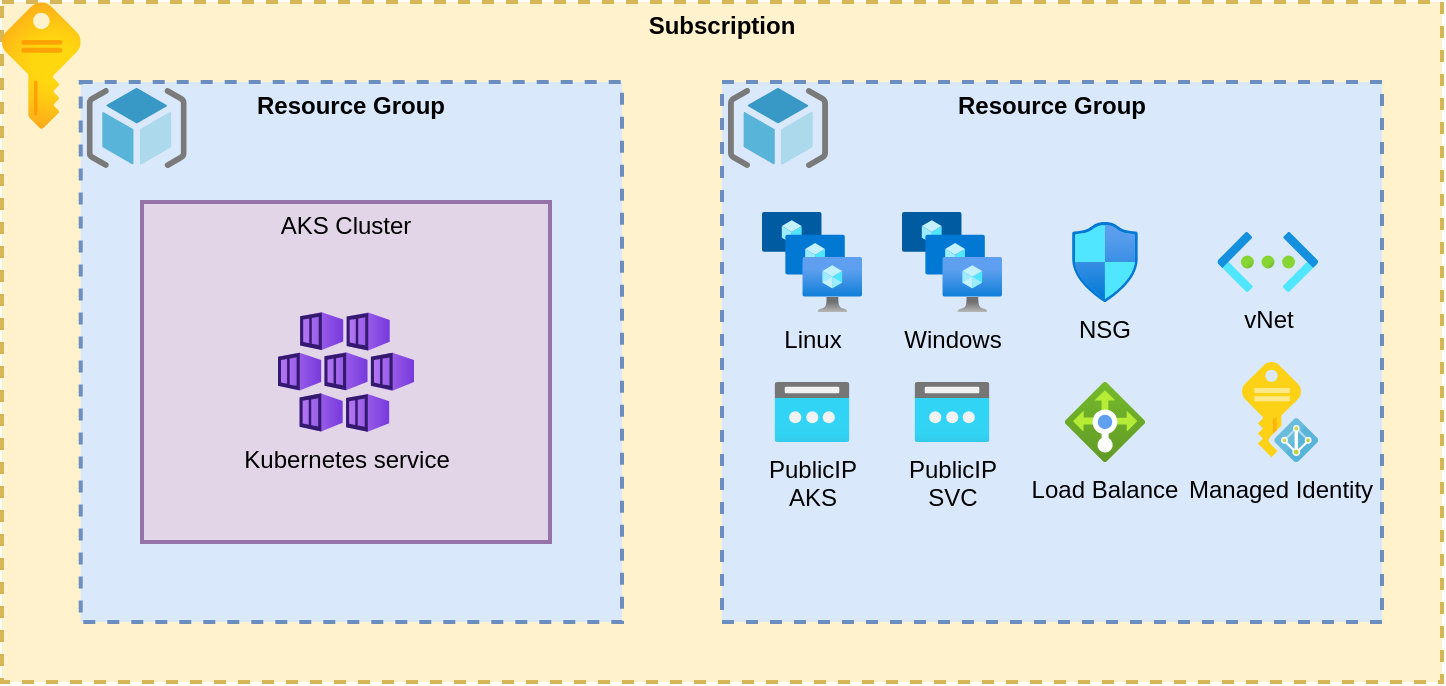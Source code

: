 <mxfile version="20.6.0" type="device"><diagram id="lP6kUkbnuCLuj8rxc4bE" name="Page-1"><mxGraphModel dx="1422" dy="820" grid="1" gridSize="10" guides="1" tooltips="1" connect="1" arrows="1" fold="1" page="1" pageScale="1" pageWidth="850" pageHeight="1100" math="0" shadow="0"><root><mxCell id="0"/><mxCell id="1" parent="0"/><mxCell id="KOpX81_iWJm6GMBUcepZ-5" value="&lt;b&gt;Subscription&lt;/b&gt;" style="fontStyle=0;verticalAlign=top;align=center;spacingTop=-2;fillColor=#fff2cc;rounded=0;whiteSpace=wrap;html=1;strokeColor=#d6b656;strokeWidth=2;dashed=1;container=1;collapsible=0;expand=0;recursiveResize=0;" parent="1" vertex="1"><mxGeometry x="40" y="60" width="720" height="340" as="geometry"/></mxCell><mxCell id="KOpX81_iWJm6GMBUcepZ-3" value="" style="aspect=fixed;html=1;points=[];align=center;image;fontSize=12;image=img/lib/azure2/general/Subscriptions.svg;" parent="KOpX81_iWJm6GMBUcepZ-5" vertex="1"><mxGeometry width="39.35" height="63.5" as="geometry"/></mxCell><mxCell id="KOpX81_iWJm6GMBUcepZ-6" value="&lt;b&gt;Resource Group&lt;/b&gt;" style="fontStyle=0;verticalAlign=top;align=center;spacingTop=-2;fillColor=#dae8fc;rounded=0;whiteSpace=wrap;html=1;strokeColor=#6c8ebf;strokeWidth=2;dashed=1;container=1;collapsible=0;expand=0;recursiveResize=0;" parent="KOpX81_iWJm6GMBUcepZ-5" vertex="1"><mxGeometry x="39.35" y="40" width="270.65" height="270" as="geometry"/></mxCell><mxCell id="KOpX81_iWJm6GMBUcepZ-4" value="" style="sketch=0;aspect=fixed;html=1;points=[];align=center;image;fontSize=12;image=img/lib/mscae/ResourceGroup.svg;" parent="KOpX81_iWJm6GMBUcepZ-6" vertex="1"><mxGeometry x="3" y="3" width="50" height="40" as="geometry"/></mxCell><mxCell id="KOpX81_iWJm6GMBUcepZ-7" value="AKS Cluster" style="fontStyle=0;verticalAlign=top;align=center;spacingTop=-2;fillColor=#e1d5e7;rounded=0;whiteSpace=wrap;html=1;strokeColor=#9673a6;strokeWidth=2;container=1;collapsible=0;expand=0;recursiveResize=0;" parent="KOpX81_iWJm6GMBUcepZ-6" vertex="1"><mxGeometry x="30.65" y="60" width="204" height="170" as="geometry"/></mxCell><mxCell id="vYFwn538tqTt7vSuz1gX-4" value="Kubernetes service" style="aspect=fixed;html=1;points=[];align=center;image;fontSize=12;image=img/lib/azure2/containers/Kubernetes_Services.svg;labelBackgroundColor=none;" vertex="1" parent="KOpX81_iWJm6GMBUcepZ-7"><mxGeometry x="68" y="55" width="68" height="60" as="geometry"/></mxCell><mxCell id="vYFwn538tqTt7vSuz1gX-1" value="&lt;b&gt;Resource Group&lt;/b&gt;" style="fontStyle=0;verticalAlign=top;align=center;spacingTop=-2;fillColor=#dae8fc;rounded=0;whiteSpace=wrap;html=1;strokeColor=#6c8ebf;strokeWidth=2;dashed=1;container=1;collapsible=0;expand=0;recursiveResize=0;" vertex="1" parent="KOpX81_iWJm6GMBUcepZ-5"><mxGeometry x="360" y="40" width="330" height="270" as="geometry"/></mxCell><mxCell id="vYFwn538tqTt7vSuz1gX-2" value="" style="sketch=0;aspect=fixed;html=1;points=[];align=center;image;fontSize=12;image=img/lib/mscae/ResourceGroup.svg;" vertex="1" parent="vYFwn538tqTt7vSuz1gX-1"><mxGeometry x="3" y="3" width="50" height="40" as="geometry"/></mxCell><mxCell id="vYFwn538tqTt7vSuz1gX-5" value="Linux" style="aspect=fixed;html=1;points=[];align=center;image;fontSize=12;image=img/lib/azure2/compute/VM_Scale_Sets.svg;labelBackgroundColor=none;" vertex="1" parent="vYFwn538tqTt7vSuz1gX-1"><mxGeometry x="20" y="65" width="50" height="50" as="geometry"/></mxCell><mxCell id="vYFwn538tqTt7vSuz1gX-6" value="Windows" style="aspect=fixed;html=1;points=[];align=center;image;fontSize=12;image=img/lib/azure2/compute/VM_Scale_Sets.svg;labelBackgroundColor=none;" vertex="1" parent="vYFwn538tqTt7vSuz1gX-1"><mxGeometry x="90" y="65" width="50" height="50" as="geometry"/></mxCell><mxCell id="vYFwn538tqTt7vSuz1gX-10" value="PublicIP&lt;br&gt;AKS" style="aspect=fixed;html=1;points=[];align=center;image;fontSize=12;image=img/lib/azure2/networking/Public_IP_Addresses.svg;labelBackgroundColor=none;" vertex="1" parent="vYFwn538tqTt7vSuz1gX-1"><mxGeometry x="26.25" y="150" width="37.5" height="30" as="geometry"/></mxCell><mxCell id="vYFwn538tqTt7vSuz1gX-11" value="PublicIP&lt;br&gt;SVC" style="aspect=fixed;html=1;points=[];align=center;image;fontSize=12;image=img/lib/azure2/networking/Public_IP_Addresses.svg;labelBackgroundColor=none;" vertex="1" parent="vYFwn538tqTt7vSuz1gX-1"><mxGeometry x="96.25" y="150" width="37.5" height="30" as="geometry"/></mxCell><mxCell id="vYFwn538tqTt7vSuz1gX-9" value="NSG" style="aspect=fixed;html=1;points=[];align=center;image;fontSize=12;image=img/lib/azure2/networking/Network_Security_Groups.svg;labelBackgroundColor=none;" vertex="1" parent="vYFwn538tqTt7vSuz1gX-1"><mxGeometry x="175" y="70" width="32.94" height="40" as="geometry"/></mxCell><mxCell id="vYFwn538tqTt7vSuz1gX-7" value="Load Balance" style="aspect=fixed;html=1;points=[];align=center;image;fontSize=12;image=img/lib/azure2/networking/Load_Balancers.svg;labelBackgroundColor=none;" vertex="1" parent="vYFwn538tqTt7vSuz1gX-1"><mxGeometry x="171.47" y="150" width="40" height="40" as="geometry"/></mxCell><mxCell id="vYFwn538tqTt7vSuz1gX-8" value="vNet" style="aspect=fixed;html=1;points=[];align=center;image;fontSize=12;image=img/lib/azure2/networking/Virtual_Networks.svg;labelBackgroundColor=none;" vertex="1" parent="vYFwn538tqTt7vSuz1gX-1"><mxGeometry x="247.75" y="75" width="50.25" height="30" as="geometry"/></mxCell><mxCell id="vYFwn538tqTt7vSuz1gX-13" value="Managed Identity " style="sketch=0;aspect=fixed;html=1;points=[];align=center;image;fontSize=12;image=img/lib/mscae/Managed_Identities.svg;labelBackgroundColor=none;" vertex="1" parent="vYFwn538tqTt7vSuz1gX-1"><mxGeometry x="260" y="140" width="38" height="50" as="geometry"/></mxCell></root></mxGraphModel></diagram></mxfile>